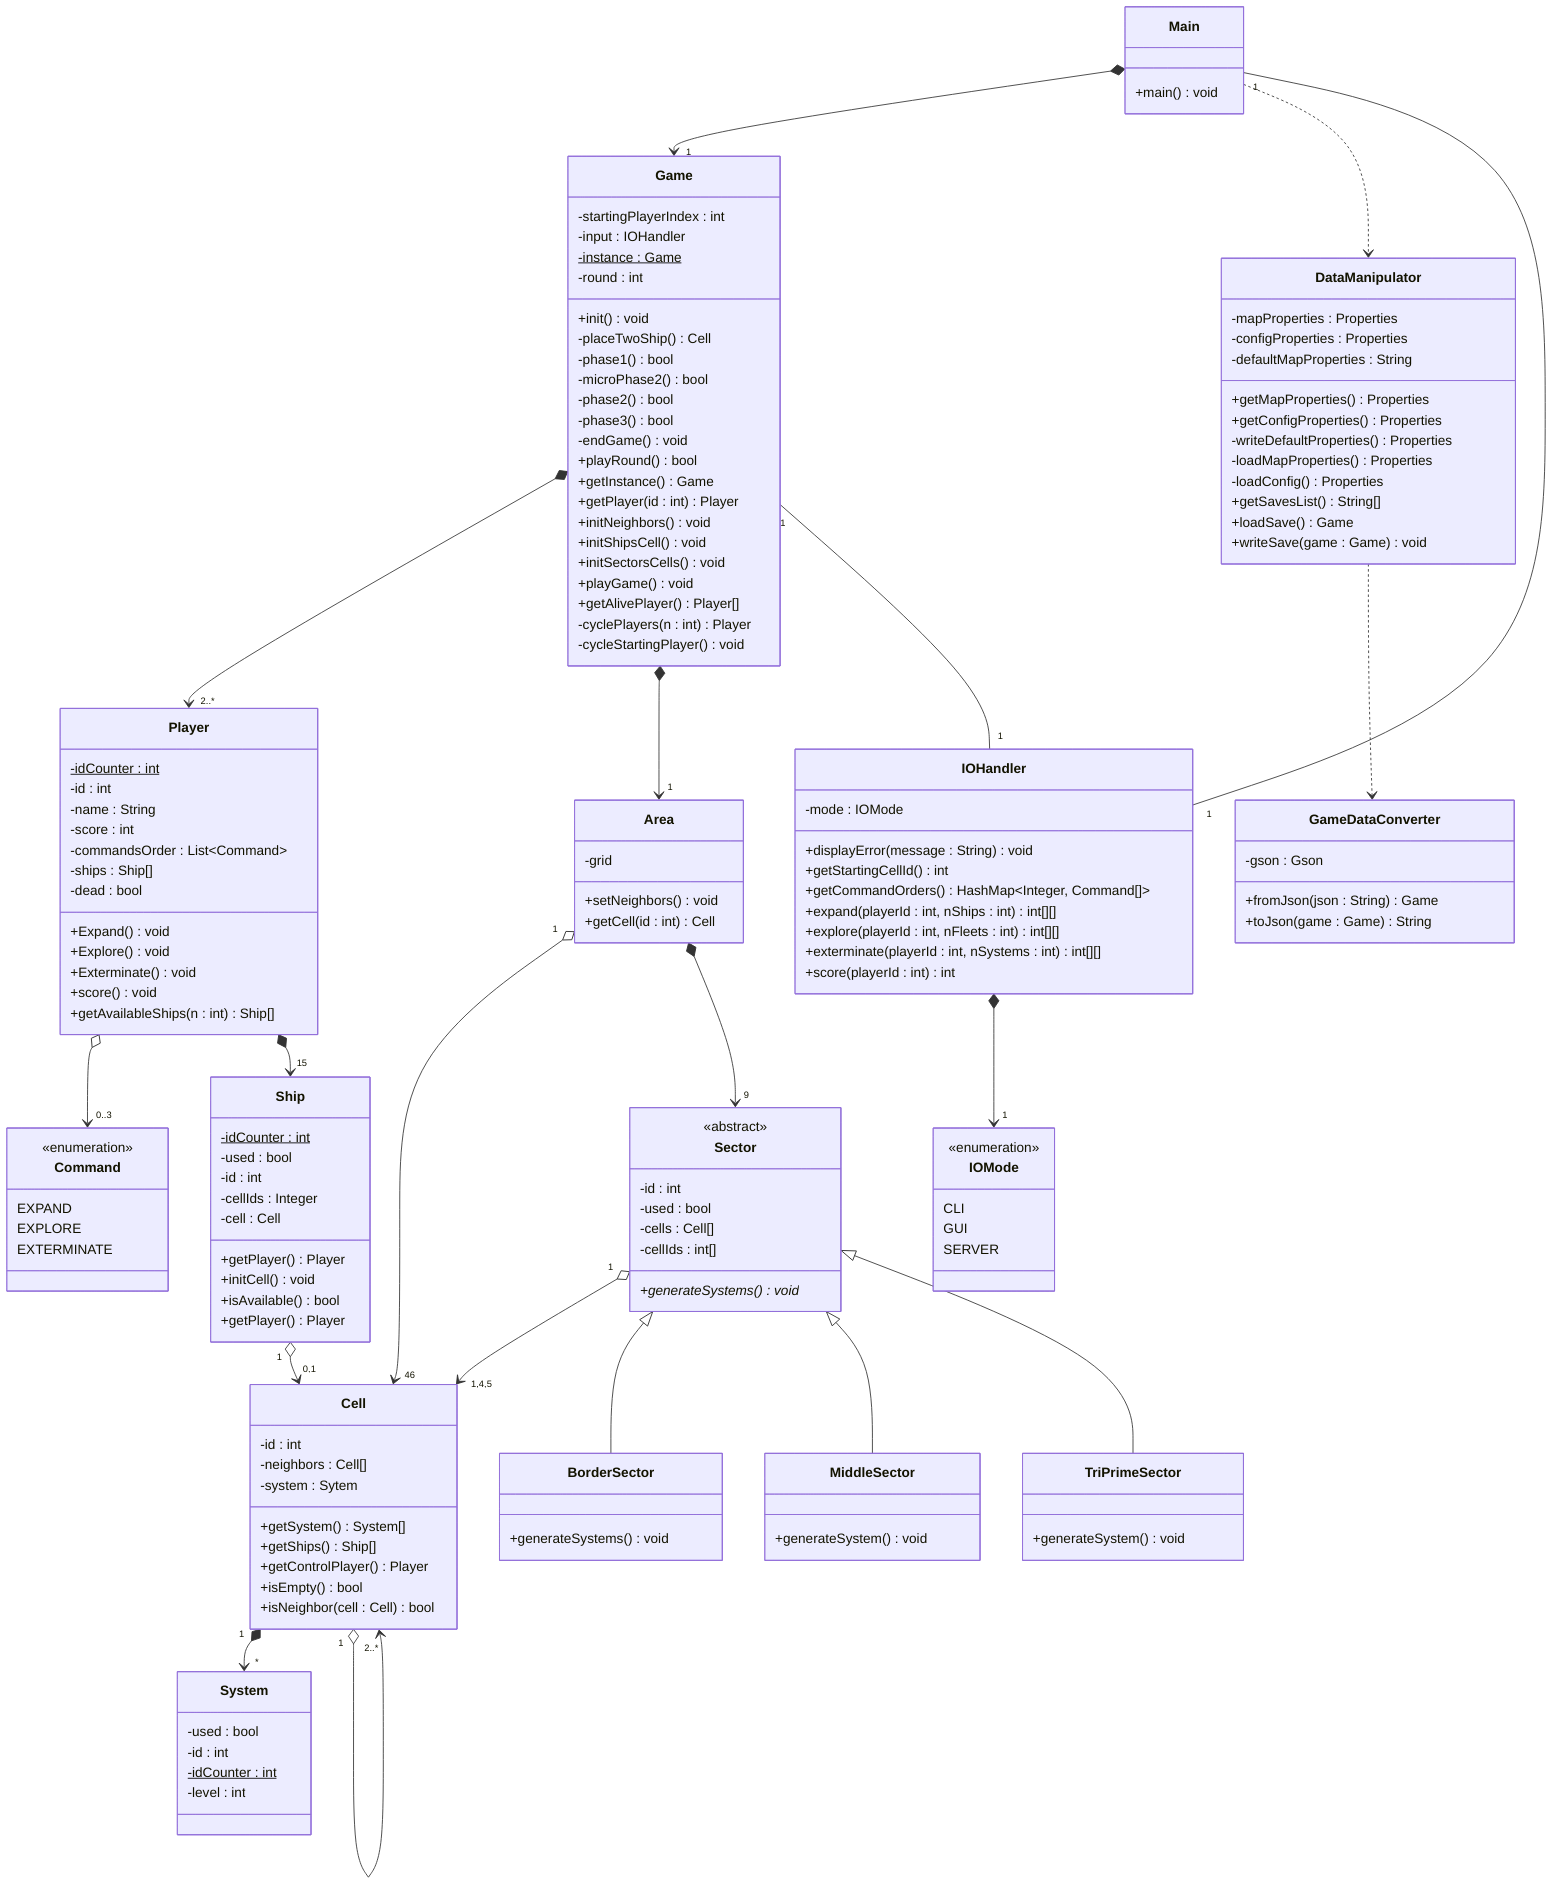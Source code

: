 classDiagram
    class Main {
        +main() void
    }

    class Game {
        -startingPlayerIndex : int
        -input : IOHandler
        -instance : Game$
        -round : int
        +init() void
        -placeTwoShip() Cell
        -phase1() bool
        -microPhase2() bool
        -phase2() bool
        -phase3() bool
        -endGame() void
        +playRound() bool
        +getInstance() Game
        +getPlayer(id : int) Player
        +initNeighbors() void
        +initShipsCell() void
        +initSectorsCells() void
        +playGame() void
        +getAlivePlayer() Player[]
        -cyclePlayers(n : int) Player
        -cycleStartingPlayer() void
    }
    class Player {
        -idCounter : int$
        -id : int
        -name : String
        -score : int
        -commandsOrder : List~Command~
        -ships : Ship[]
        -dead : bool
        +Expand() void
        +Explore() void
        +Exterminate() void
        +score() void
        +getAvailableShips(n : int) Ship[]
    }
    class Command{
        <<enumeration>>
        EXPAND
        EXPLORE
        EXTERMINATE
    }
    Player o--> "0..3" Command
    class Area {
        -grid
        +setNeighbors() void
        +getCell(id : int) Cell
    }
    class Sector {
        <<abstract>>
        -id : int
        -used : bool
        -cells : Cell[]
        -cellIds : int[]
        +generateSystems() void*
    }
    class BorderSector {
        +generateSystems() void
    }
    class MiddleSector {
        +generateSystem() void
    }
    class TriPrimeSector {
        +generateSystem() void
    }
    class System {
        -used : bool
        -id : int
        -idCounter : int$
        -level : int
    }
    class Ship {
        -idCounter : int$
        -used : bool
        -id : int
        -cellIds : Integer
        -cell : Cell
        +getPlayer() Player
        +initCell() void
        +isAvailable() bool
        +getPlayer() Player
    }
    class Cell {
        -id : int
        -neighbors : Cell[]
        -system : Sytem
        +getSystem() System[]
        +getShips() Ship[]
        +getControlPlayer() Player
        +isEmpty() bool
        +isNeighbor(cell : Cell) bool
    }

    Game *--> "2..*" Player
    Game *--> "1" Area
    Main *--> "1" Game
    Area "1" o--> "46" Cell
    Sector "1" o--> "1,4,5" Cell
    Sector <|-- BorderSector
    Sector <|-- MiddleSector
    Sector <|-- TriPrimeSector
    Cell "1" *--> "*" System
    Player *--> "15" Ship
    Area *--> "9" Sector
    Ship "1" o--> "0,1" Cell
    Cell "1" o--> "2..*" Cell

    class IOHandler {
        -mode : IOMode
        +displayError(message : String) void
        +getStartingCellId() int
        +getCommandOrders() HashMap~Integer, Command[]~
        +expand(playerId : int, nShips : int) int[][]
        %% [[CellId, nShips], ...]
        +explore(playerId : int, nFleets : int) int[][]
        %% [[CellId, ship1Id, ship2Id, ...], ...]
        +exterminate(playerId : int, nSystems : int) int[][]
        %% [[SystemId, ship1Id, ship2Id, ...], ...]
        +score(playerId : int) int
    }
    class IOMode {
        <<enumeration>>
        CLI
        GUI
        SERVER
    }
    IOHandler *--> "1" IOMode


    class GameDataConverter {
        +fromJson(json : String) Game
        +toJson(game : Game) String
        -gson : Gson
    }
    class DataManipulator {
        -mapProperties : Properties
        -configProperties : Properties
        +getMapProperties() Properties
        +getConfigProperties() Properties
        -defaultMapProperties : String
        -writeDefaultProperties() Properties
        -loadMapProperties() Properties
        -loadConfig() Properties
        +getSavesList() String[]
        +loadSave() Game
        +writeSave(game : Game) void
    }
    Main ..> DataManipulator
    Main "1" -- "1" IOHandler
    Game "1" -- "1" IOHandler
    DataManipulator ..> GameDataConverter


%%    %% pas sur de laisser ces fleches
%%    class CLI {
%%        }
%%    class GUI {
%%        }
%%    IOHandler --> CLI
%%    IOHandler --> GUI
%%    class Server {
%%
%%    }
%%    class ServerClientInterface {
%%
%%    }
%%    IOHandler --> Server
%%    ServerClientInterface <-- Server : implements